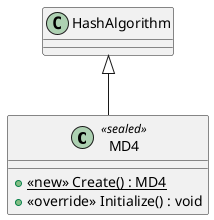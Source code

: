 @startuml
class MD4 <<sealed>> {
    + <<new>> {static} Create() : MD4
    + <<override>> Initialize() : void
}
HashAlgorithm <|-- MD4
@enduml
